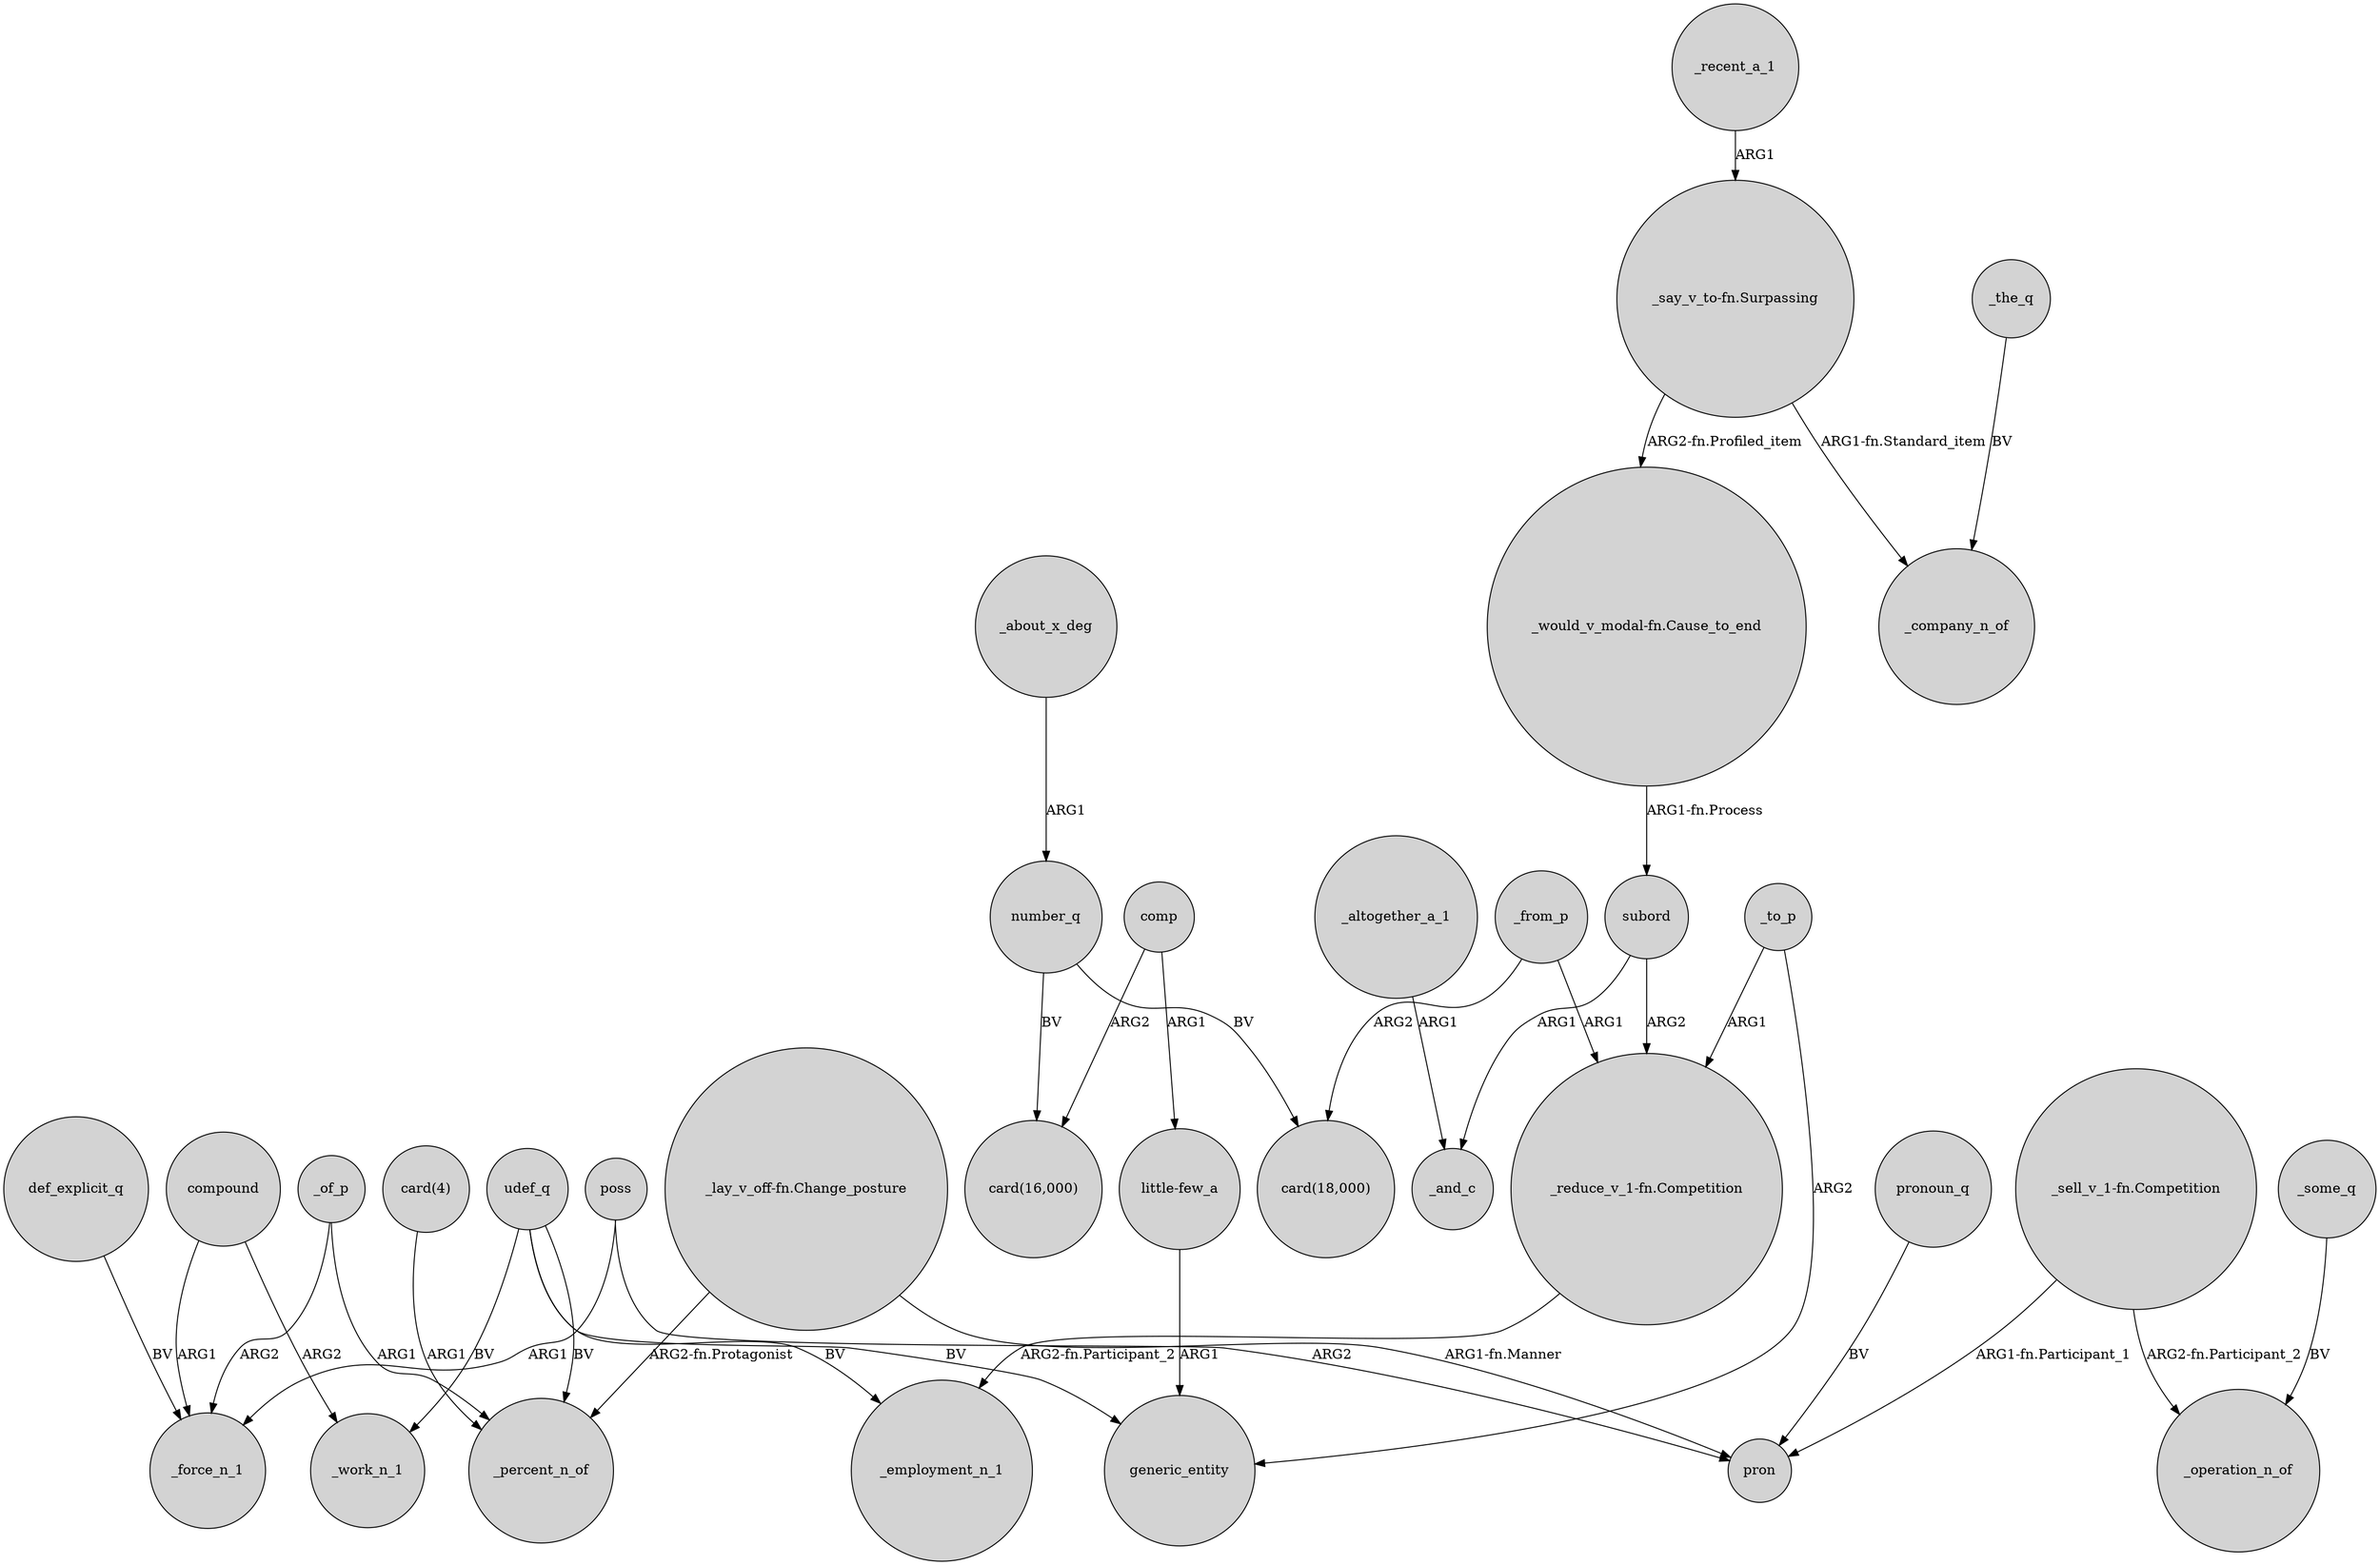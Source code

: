 digraph {
	node [shape=circle style=filled]
	def_explicit_q -> _force_n_1 [label=BV]
	udef_q -> _employment_n_1 [label=BV]
	udef_q -> generic_entity [label=BV]
	_from_p -> "_reduce_v_1-fn.Competition" [label=ARG1]
	subord -> "_reduce_v_1-fn.Competition" [label=ARG2]
	comp -> "card(16,000)" [label=ARG2]
	"little-few_a" -> generic_entity [label=ARG1]
	number_q -> "card(16,000)" [label=BV]
	_of_p -> _percent_n_of [label=ARG1]
	number_q -> "card(18,000)" [label=BV]
	_to_p -> "_reduce_v_1-fn.Competition" [label=ARG1]
	_altogether_a_1 -> _and_c [label=ARG1]
	"_lay_v_off-fn.Change_posture" -> pron [label="ARG1-fn.Manner"]
	"_sell_v_1-fn.Competition" -> _operation_n_of [label="ARG2-fn.Participant_2"]
	"_say_v_to-fn.Surpassing" -> _company_n_of [label="ARG1-fn.Standard_item"]
	compound -> _work_n_1 [label=ARG2]
	_recent_a_1 -> "_say_v_to-fn.Surpassing" [label=ARG1]
	udef_q -> _percent_n_of [label=BV]
	_from_p -> "card(18,000)" [label=ARG2]
	"card(4)" -> _percent_n_of [label=ARG1]
	poss -> pron [label=ARG2]
	_some_q -> _operation_n_of [label=BV]
	comp -> "little-few_a" [label=ARG1]
	_about_x_deg -> number_q [label=ARG1]
	"_reduce_v_1-fn.Competition" -> _employment_n_1 [label="ARG2-fn.Participant_2"]
	"_would_v_modal-fn.Cause_to_end" -> subord [label="ARG1-fn.Process"]
	pronoun_q -> pron [label=BV]
	subord -> _and_c [label=ARG1]
	"_sell_v_1-fn.Competition" -> pron [label="ARG1-fn.Participant_1"]
	_of_p -> _force_n_1 [label=ARG2]
	compound -> _force_n_1 [label=ARG1]
	poss -> _force_n_1 [label=ARG1]
	"_lay_v_off-fn.Change_posture" -> _percent_n_of [label="ARG2-fn.Protagonist"]
	"_say_v_to-fn.Surpassing" -> "_would_v_modal-fn.Cause_to_end" [label="ARG2-fn.Profiled_item"]
	udef_q -> _work_n_1 [label=BV]
	_to_p -> generic_entity [label=ARG2]
	_the_q -> _company_n_of [label=BV]
}
